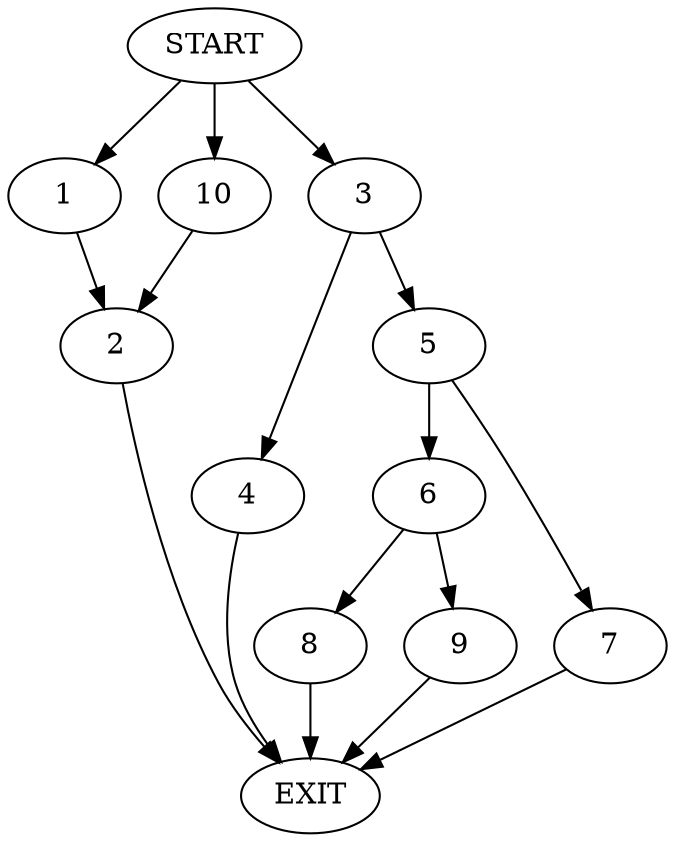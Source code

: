 digraph {
0 [label="START"]
11 [label="EXIT"]
0 -> 1
1 -> 2
2 -> 11
0 -> 3
3 -> 4
3 -> 5
5 -> 6
5 -> 7
4 -> 11
6 -> 8
6 -> 9
7 -> 11
9 -> 11
8 -> 11
0 -> 10
10 -> 2
}
